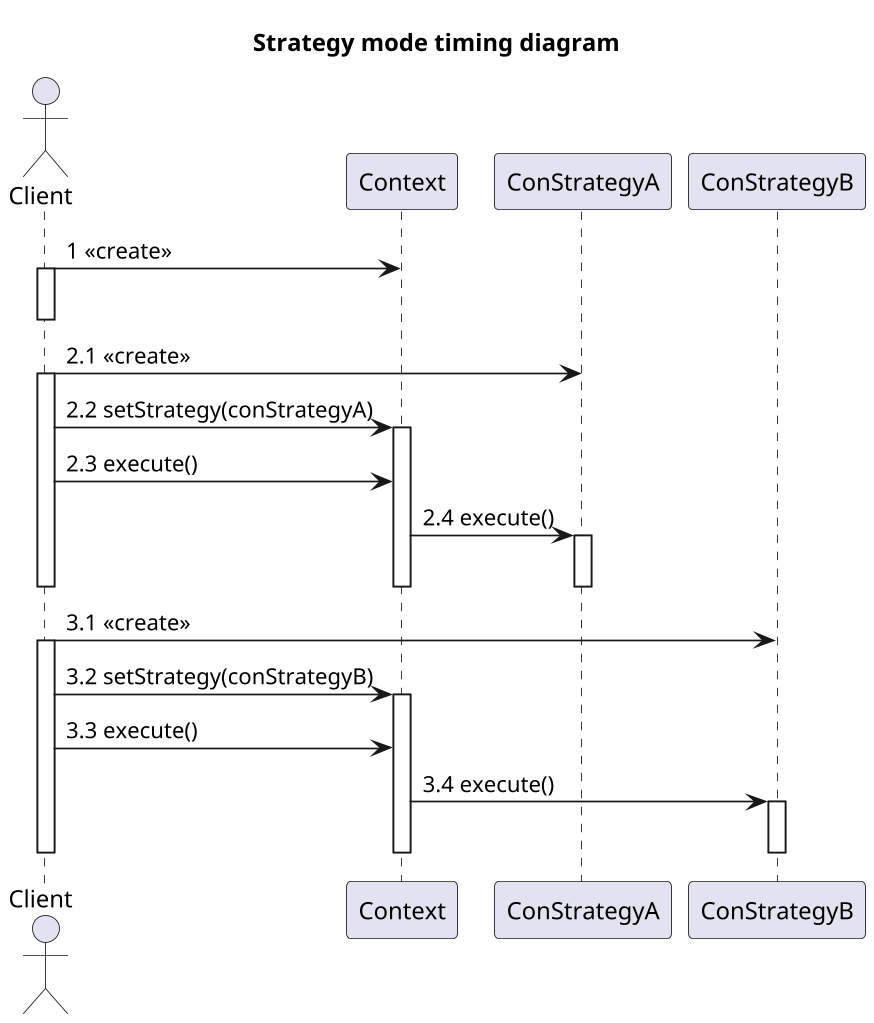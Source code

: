 @startuml
scale 1024 height
title Strategy mode timing diagram
actor Client
participant Context
participant ConStrategyA
participant ConStrategyB

Client -> Context: 1 <<create>>
activate Client
deactivate Client
Client -> ConStrategyA: 2.1 <<create>>
activate Client
Client -> Context: 2.2 setStrategy(conStrategyA)
activate Context
Client -> Context: 2.3 execute()
Context -> ConStrategyA: 2.4 execute()
activate ConStrategyA
deactivate ConStrategyA
deactivate Context
deactivate Client
Client -> ConStrategyB: 3.1 <<create>>
activate Client
Client -> Context: 3.2 setStrategy(conStrategyB)
activate Context
Client -> Context: 3.3 execute()
Context -> ConStrategyB: 3.4 execute()
activate ConStrategyB
deactivate ConStrategyB
deactivate Context
deactivate Client
@enduml
